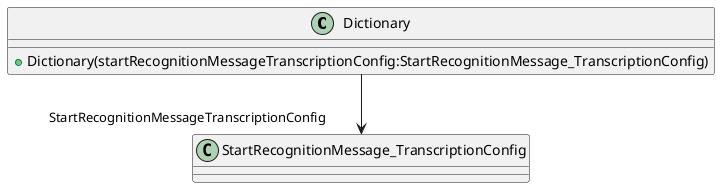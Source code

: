 @startuml
class Dictionary {
    + Dictionary(startRecognitionMessageTranscriptionConfig:StartRecognitionMessage_TranscriptionConfig)
}
Dictionary --> "StartRecognitionMessageTranscriptionConfig" StartRecognitionMessage_TranscriptionConfig
@enduml
